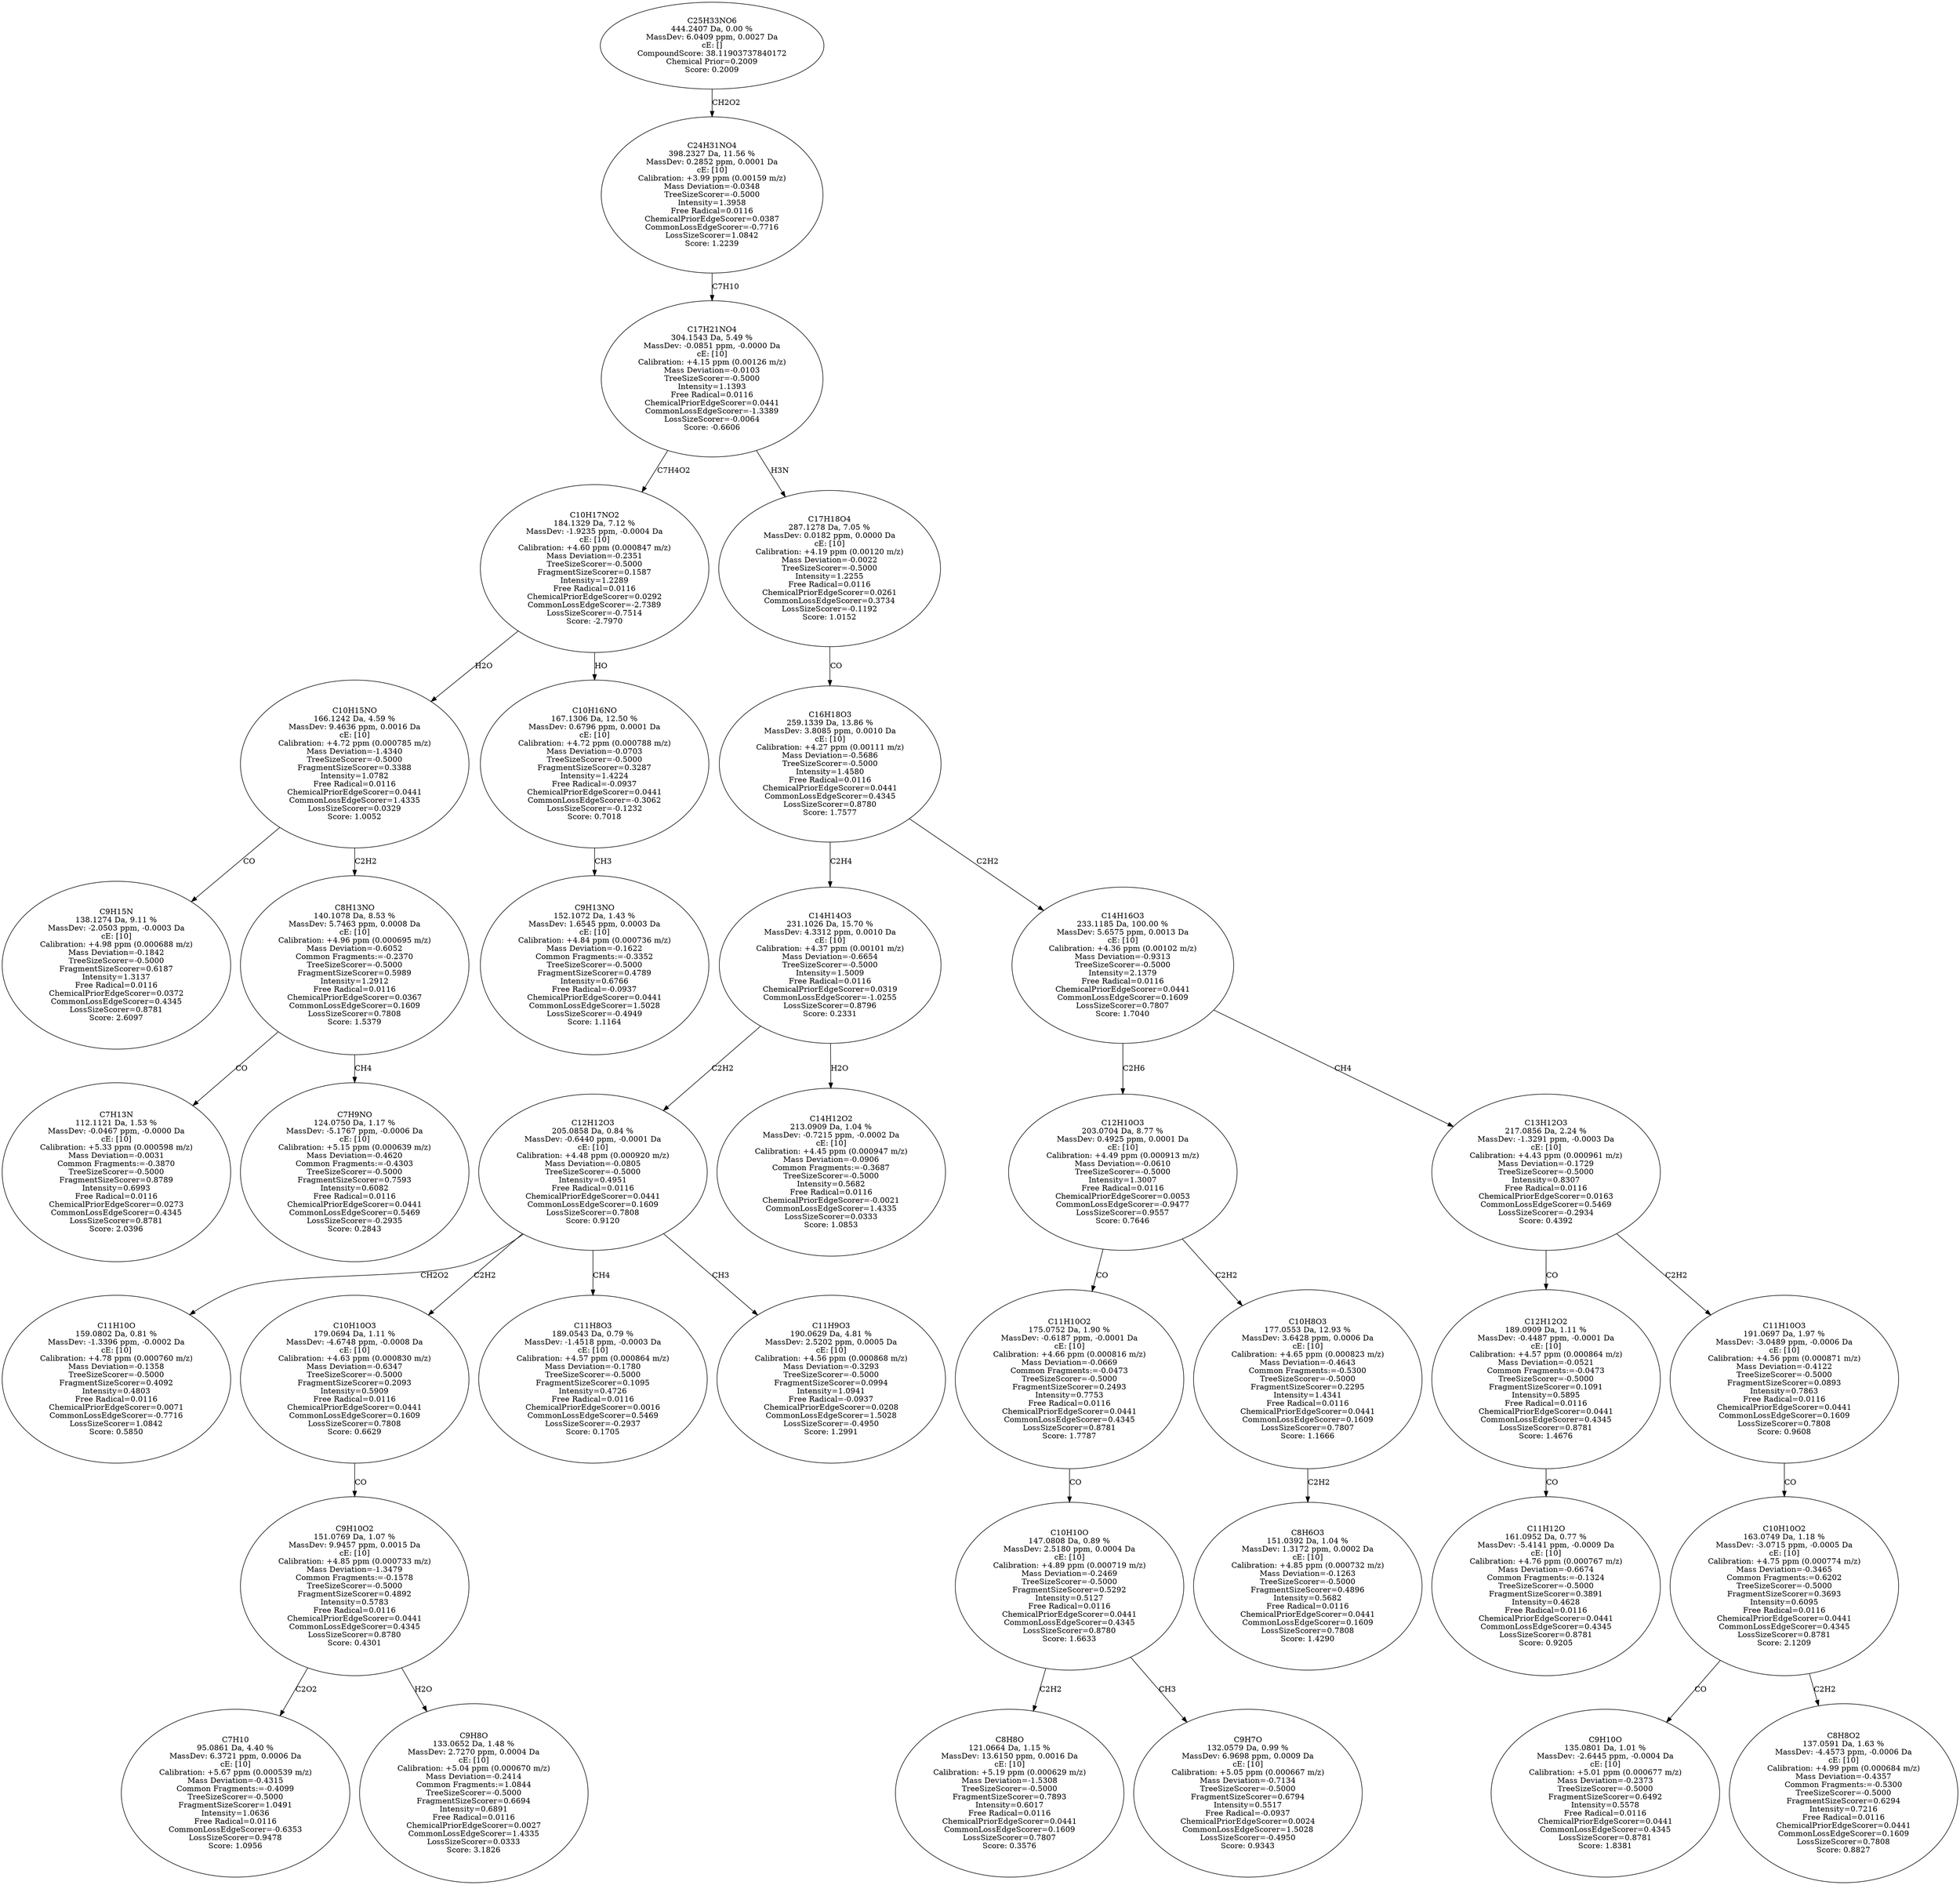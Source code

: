 strict digraph {
v1 [label="C9H15N\n138.1274 Da, 9.11 %\nMassDev: -2.0503 ppm, -0.0003 Da\ncE: [10]\nCalibration: +4.98 ppm (0.000688 m/z)\nMass Deviation=-0.1842\nTreeSizeScorer=-0.5000\nFragmentSizeScorer=0.6187\nIntensity=1.3137\nFree Radical=0.0116\nChemicalPriorEdgeScorer=0.0372\nCommonLossEdgeScorer=0.4345\nLossSizeScorer=0.8781\nScore: 2.6097"];
v2 [label="C7H13N\n112.1121 Da, 1.53 %\nMassDev: -0.0467 ppm, -0.0000 Da\ncE: [10]\nCalibration: +5.33 ppm (0.000598 m/z)\nMass Deviation=-0.0031\nCommon Fragments:=-0.3870\nTreeSizeScorer=-0.5000\nFragmentSizeScorer=0.8789\nIntensity=0.6993\nFree Radical=0.0116\nChemicalPriorEdgeScorer=0.0273\nCommonLossEdgeScorer=0.4345\nLossSizeScorer=0.8781\nScore: 2.0396"];
v3 [label="C7H9NO\n124.0750 Da, 1.17 %\nMassDev: -5.1767 ppm, -0.0006 Da\ncE: [10]\nCalibration: +5.15 ppm (0.000639 m/z)\nMass Deviation=-0.4620\nCommon Fragments:=-0.4303\nTreeSizeScorer=-0.5000\nFragmentSizeScorer=0.7593\nIntensity=0.6082\nFree Radical=0.0116\nChemicalPriorEdgeScorer=0.0441\nCommonLossEdgeScorer=0.5469\nLossSizeScorer=-0.2935\nScore: 0.2843"];
v4 [label="C8H13NO\n140.1078 Da, 8.53 %\nMassDev: 5.7463 ppm, 0.0008 Da\ncE: [10]\nCalibration: +4.96 ppm (0.000695 m/z)\nMass Deviation=-0.6052\nCommon Fragments:=-0.2370\nTreeSizeScorer=-0.5000\nFragmentSizeScorer=0.5989\nIntensity=1.2912\nFree Radical=0.0116\nChemicalPriorEdgeScorer=0.0367\nCommonLossEdgeScorer=0.1609\nLossSizeScorer=0.7808\nScore: 1.5379"];
v5 [label="C10H15NO\n166.1242 Da, 4.59 %\nMassDev: 9.4636 ppm, 0.0016 Da\ncE: [10]\nCalibration: +4.72 ppm (0.000785 m/z)\nMass Deviation=-1.4340\nTreeSizeScorer=-0.5000\nFragmentSizeScorer=0.3388\nIntensity=1.0782\nFree Radical=0.0116\nChemicalPriorEdgeScorer=0.0441\nCommonLossEdgeScorer=1.4335\nLossSizeScorer=0.0329\nScore: 1.0052"];
v6 [label="C9H13NO\n152.1072 Da, 1.43 %\nMassDev: 1.6545 ppm, 0.0003 Da\ncE: [10]\nCalibration: +4.84 ppm (0.000736 m/z)\nMass Deviation=-0.1622\nCommon Fragments:=-0.3352\nTreeSizeScorer=-0.5000\nFragmentSizeScorer=0.4789\nIntensity=0.6766\nFree Radical=-0.0937\nChemicalPriorEdgeScorer=0.0441\nCommonLossEdgeScorer=1.5028\nLossSizeScorer=-0.4949\nScore: 1.1164"];
v7 [label="C10H16NO\n167.1306 Da, 12.50 %\nMassDev: 0.6796 ppm, 0.0001 Da\ncE: [10]\nCalibration: +4.72 ppm (0.000788 m/z)\nMass Deviation=-0.0703\nTreeSizeScorer=-0.5000\nFragmentSizeScorer=0.3287\nIntensity=1.4224\nFree Radical=-0.0937\nChemicalPriorEdgeScorer=0.0441\nCommonLossEdgeScorer=-0.3062\nLossSizeScorer=-0.1232\nScore: 0.7018"];
v8 [label="C10H17NO2\n184.1329 Da, 7.12 %\nMassDev: -1.9235 ppm, -0.0004 Da\ncE: [10]\nCalibration: +4.60 ppm (0.000847 m/z)\nMass Deviation=-0.2351\nTreeSizeScorer=-0.5000\nFragmentSizeScorer=0.1587\nIntensity=1.2289\nFree Radical=0.0116\nChemicalPriorEdgeScorer=0.0292\nCommonLossEdgeScorer=-2.7389\nLossSizeScorer=-0.7514\nScore: -2.7970"];
v9 [label="C11H10O\n159.0802 Da, 0.81 %\nMassDev: -1.3396 ppm, -0.0002 Da\ncE: [10]\nCalibration: +4.78 ppm (0.000760 m/z)\nMass Deviation=-0.1358\nTreeSizeScorer=-0.5000\nFragmentSizeScorer=0.4092\nIntensity=0.4803\nFree Radical=0.0116\nChemicalPriorEdgeScorer=0.0071\nCommonLossEdgeScorer=-0.7716\nLossSizeScorer=1.0842\nScore: 0.5850"];
v10 [label="C7H10\n95.0861 Da, 4.40 %\nMassDev: 6.3721 ppm, 0.0006 Da\ncE: [10]\nCalibration: +5.67 ppm (0.000539 m/z)\nMass Deviation=-0.4315\nCommon Fragments:=-0.4099\nTreeSizeScorer=-0.5000\nFragmentSizeScorer=1.0491\nIntensity=1.0636\nFree Radical=0.0116\nCommonLossEdgeScorer=-0.6353\nLossSizeScorer=0.9478\nScore: 1.0956"];
v11 [label="C9H8O\n133.0652 Da, 1.48 %\nMassDev: 2.7270 ppm, 0.0004 Da\ncE: [10]\nCalibration: +5.04 ppm (0.000670 m/z)\nMass Deviation=-0.2414\nCommon Fragments:=1.0844\nTreeSizeScorer=-0.5000\nFragmentSizeScorer=0.6694\nIntensity=0.6891\nFree Radical=0.0116\nChemicalPriorEdgeScorer=0.0027\nCommonLossEdgeScorer=1.4335\nLossSizeScorer=0.0333\nScore: 3.1826"];
v12 [label="C9H10O2\n151.0769 Da, 1.07 %\nMassDev: 9.9457 ppm, 0.0015 Da\ncE: [10]\nCalibration: +4.85 ppm (0.000733 m/z)\nMass Deviation=-1.3479\nCommon Fragments:=-0.1578\nTreeSizeScorer=-0.5000\nFragmentSizeScorer=0.4892\nIntensity=0.5783\nFree Radical=0.0116\nChemicalPriorEdgeScorer=0.0441\nCommonLossEdgeScorer=0.4345\nLossSizeScorer=0.8780\nScore: 0.4301"];
v13 [label="C10H10O3\n179.0694 Da, 1.11 %\nMassDev: -4.6748 ppm, -0.0008 Da\ncE: [10]\nCalibration: +4.63 ppm (0.000830 m/z)\nMass Deviation=-0.6347\nTreeSizeScorer=-0.5000\nFragmentSizeScorer=0.2093\nIntensity=0.5909\nFree Radical=0.0116\nChemicalPriorEdgeScorer=0.0441\nCommonLossEdgeScorer=0.1609\nLossSizeScorer=0.7808\nScore: 0.6629"];
v14 [label="C11H8O3\n189.0543 Da, 0.79 %\nMassDev: -1.4518 ppm, -0.0003 Da\ncE: [10]\nCalibration: +4.57 ppm (0.000864 m/z)\nMass Deviation=-0.1780\nTreeSizeScorer=-0.5000\nFragmentSizeScorer=0.1095\nIntensity=0.4726\nFree Radical=0.0116\nChemicalPriorEdgeScorer=0.0016\nCommonLossEdgeScorer=0.5469\nLossSizeScorer=-0.2937\nScore: 0.1705"];
v15 [label="C11H9O3\n190.0629 Da, 4.81 %\nMassDev: 2.5202 ppm, 0.0005 Da\ncE: [10]\nCalibration: +4.56 ppm (0.000868 m/z)\nMass Deviation=-0.3293\nTreeSizeScorer=-0.5000\nFragmentSizeScorer=0.0994\nIntensity=1.0941\nFree Radical=-0.0937\nChemicalPriorEdgeScorer=0.0208\nCommonLossEdgeScorer=1.5028\nLossSizeScorer=-0.4950\nScore: 1.2991"];
v16 [label="C12H12O3\n205.0858 Da, 0.84 %\nMassDev: -0.6440 ppm, -0.0001 Da\ncE: [10]\nCalibration: +4.48 ppm (0.000920 m/z)\nMass Deviation=-0.0805\nTreeSizeScorer=-0.5000\nIntensity=0.4951\nFree Radical=0.0116\nChemicalPriorEdgeScorer=0.0441\nCommonLossEdgeScorer=0.1609\nLossSizeScorer=0.7808\nScore: 0.9120"];
v17 [label="C14H12O2\n213.0909 Da, 1.04 %\nMassDev: -0.7215 ppm, -0.0002 Da\ncE: [10]\nCalibration: +4.45 ppm (0.000947 m/z)\nMass Deviation=-0.0906\nCommon Fragments:=-0.3687\nTreeSizeScorer=-0.5000\nIntensity=0.5682\nFree Radical=0.0116\nChemicalPriorEdgeScorer=-0.0021\nCommonLossEdgeScorer=1.4335\nLossSizeScorer=0.0333\nScore: 1.0853"];
v18 [label="C14H14O3\n231.1026 Da, 15.70 %\nMassDev: 4.3312 ppm, 0.0010 Da\ncE: [10]\nCalibration: +4.37 ppm (0.00101 m/z)\nMass Deviation=-0.6654\nTreeSizeScorer=-0.5000\nIntensity=1.5009\nFree Radical=0.0116\nChemicalPriorEdgeScorer=0.0319\nCommonLossEdgeScorer=-1.0255\nLossSizeScorer=0.8796\nScore: 0.2331"];
v19 [label="C8H8O\n121.0664 Da, 1.15 %\nMassDev: 13.6150 ppm, 0.0016 Da\ncE: [10]\nCalibration: +5.19 ppm (0.000629 m/z)\nMass Deviation=-1.5308\nTreeSizeScorer=-0.5000\nFragmentSizeScorer=0.7893\nIntensity=0.6017\nFree Radical=0.0116\nChemicalPriorEdgeScorer=0.0441\nCommonLossEdgeScorer=0.1609\nLossSizeScorer=0.7807\nScore: 0.3576"];
v20 [label="C9H7O\n132.0579 Da, 0.99 %\nMassDev: 6.9698 ppm, 0.0009 Da\ncE: [10]\nCalibration: +5.05 ppm (0.000667 m/z)\nMass Deviation=-0.7134\nTreeSizeScorer=-0.5000\nFragmentSizeScorer=0.6794\nIntensity=0.5517\nFree Radical=-0.0937\nChemicalPriorEdgeScorer=0.0024\nCommonLossEdgeScorer=1.5028\nLossSizeScorer=-0.4950\nScore: 0.9343"];
v21 [label="C10H10O\n147.0808 Da, 0.89 %\nMassDev: 2.5180 ppm, 0.0004 Da\ncE: [10]\nCalibration: +4.89 ppm (0.000719 m/z)\nMass Deviation=-0.2469\nTreeSizeScorer=-0.5000\nFragmentSizeScorer=0.5292\nIntensity=0.5127\nFree Radical=0.0116\nChemicalPriorEdgeScorer=0.0441\nCommonLossEdgeScorer=0.4345\nLossSizeScorer=0.8780\nScore: 1.6633"];
v22 [label="C11H10O2\n175.0752 Da, 1.90 %\nMassDev: -0.6187 ppm, -0.0001 Da\ncE: [10]\nCalibration: +4.66 ppm (0.000816 m/z)\nMass Deviation=-0.0669\nCommon Fragments:=-0.0473\nTreeSizeScorer=-0.5000\nFragmentSizeScorer=0.2493\nIntensity=0.7753\nFree Radical=0.0116\nChemicalPriorEdgeScorer=0.0441\nCommonLossEdgeScorer=0.4345\nLossSizeScorer=0.8781\nScore: 1.7787"];
v23 [label="C8H6O3\n151.0392 Da, 1.04 %\nMassDev: 1.3172 ppm, 0.0002 Da\ncE: [10]\nCalibration: +4.85 ppm (0.000732 m/z)\nMass Deviation=-0.1263\nTreeSizeScorer=-0.5000\nFragmentSizeScorer=0.4896\nIntensity=0.5682\nFree Radical=0.0116\nChemicalPriorEdgeScorer=0.0441\nCommonLossEdgeScorer=0.1609\nLossSizeScorer=0.7808\nScore: 1.4290"];
v24 [label="C10H8O3\n177.0553 Da, 12.93 %\nMassDev: 3.6428 ppm, 0.0006 Da\ncE: [10]\nCalibration: +4.65 ppm (0.000823 m/z)\nMass Deviation=-0.4643\nCommon Fragments:=-0.5300\nTreeSizeScorer=-0.5000\nFragmentSizeScorer=0.2295\nIntensity=1.4341\nFree Radical=0.0116\nChemicalPriorEdgeScorer=0.0441\nCommonLossEdgeScorer=0.1609\nLossSizeScorer=0.7807\nScore: 1.1666"];
v25 [label="C12H10O3\n203.0704 Da, 8.77 %\nMassDev: 0.4925 ppm, 0.0001 Da\ncE: [10]\nCalibration: +4.49 ppm (0.000913 m/z)\nMass Deviation=-0.0610\nTreeSizeScorer=-0.5000\nIntensity=1.3007\nFree Radical=0.0116\nChemicalPriorEdgeScorer=0.0053\nCommonLossEdgeScorer=-0.9477\nLossSizeScorer=0.9557\nScore: 0.7646"];
v26 [label="C11H12O\n161.0952 Da, 0.77 %\nMassDev: -5.4141 ppm, -0.0009 Da\ncE: [10]\nCalibration: +4.76 ppm (0.000767 m/z)\nMass Deviation=-0.6674\nCommon Fragments:=-0.1324\nTreeSizeScorer=-0.5000\nFragmentSizeScorer=0.3891\nIntensity=0.4628\nFree Radical=0.0116\nChemicalPriorEdgeScorer=0.0441\nCommonLossEdgeScorer=0.4345\nLossSizeScorer=0.8781\nScore: 0.9205"];
v27 [label="C12H12O2\n189.0909 Da, 1.11 %\nMassDev: -0.4487 ppm, -0.0001 Da\ncE: [10]\nCalibration: +4.57 ppm (0.000864 m/z)\nMass Deviation=-0.0521\nCommon Fragments:=-0.0473\nTreeSizeScorer=-0.5000\nFragmentSizeScorer=0.1091\nIntensity=0.5895\nFree Radical=0.0116\nChemicalPriorEdgeScorer=0.0441\nCommonLossEdgeScorer=0.4345\nLossSizeScorer=0.8781\nScore: 1.4676"];
v28 [label="C9H10O\n135.0801 Da, 1.01 %\nMassDev: -2.6445 ppm, -0.0004 Da\ncE: [10]\nCalibration: +5.01 ppm (0.000677 m/z)\nMass Deviation=-0.2373\nTreeSizeScorer=-0.5000\nFragmentSizeScorer=0.6492\nIntensity=0.5578\nFree Radical=0.0116\nChemicalPriorEdgeScorer=0.0441\nCommonLossEdgeScorer=0.4345\nLossSizeScorer=0.8781\nScore: 1.8381"];
v29 [label="C8H8O2\n137.0591 Da, 1.63 %\nMassDev: -4.4573 ppm, -0.0006 Da\ncE: [10]\nCalibration: +4.99 ppm (0.000684 m/z)\nMass Deviation=-0.4357\nCommon Fragments:=-0.5300\nTreeSizeScorer=-0.5000\nFragmentSizeScorer=0.6294\nIntensity=0.7216\nFree Radical=0.0116\nChemicalPriorEdgeScorer=0.0441\nCommonLossEdgeScorer=0.1609\nLossSizeScorer=0.7808\nScore: 0.8827"];
v30 [label="C10H10O2\n163.0749 Da, 1.18 %\nMassDev: -3.0715 ppm, -0.0005 Da\ncE: [10]\nCalibration: +4.75 ppm (0.000774 m/z)\nMass Deviation=-0.3465\nCommon Fragments:=0.6202\nTreeSizeScorer=-0.5000\nFragmentSizeScorer=0.3693\nIntensity=0.6095\nFree Radical=0.0116\nChemicalPriorEdgeScorer=0.0441\nCommonLossEdgeScorer=0.4345\nLossSizeScorer=0.8781\nScore: 2.1209"];
v31 [label="C11H10O3\n191.0697 Da, 1.97 %\nMassDev: -3.0489 ppm, -0.0006 Da\ncE: [10]\nCalibration: +4.56 ppm (0.000871 m/z)\nMass Deviation=-0.4122\nTreeSizeScorer=-0.5000\nFragmentSizeScorer=0.0893\nIntensity=0.7863\nFree Radical=0.0116\nChemicalPriorEdgeScorer=0.0441\nCommonLossEdgeScorer=0.1609\nLossSizeScorer=0.7808\nScore: 0.9608"];
v32 [label="C13H12O3\n217.0856 Da, 2.24 %\nMassDev: -1.3291 ppm, -0.0003 Da\ncE: [10]\nCalibration: +4.43 ppm (0.000961 m/z)\nMass Deviation=-0.1729\nTreeSizeScorer=-0.5000\nIntensity=0.8307\nFree Radical=0.0116\nChemicalPriorEdgeScorer=0.0163\nCommonLossEdgeScorer=0.5469\nLossSizeScorer=-0.2934\nScore: 0.4392"];
v33 [label="C14H16O3\n233.1185 Da, 100.00 %\nMassDev: 5.6575 ppm, 0.0013 Da\ncE: [10]\nCalibration: +4.36 ppm (0.00102 m/z)\nMass Deviation=-0.9313\nTreeSizeScorer=-0.5000\nIntensity=2.1379\nFree Radical=0.0116\nChemicalPriorEdgeScorer=0.0441\nCommonLossEdgeScorer=0.1609\nLossSizeScorer=0.7807\nScore: 1.7040"];
v34 [label="C16H18O3\n259.1339 Da, 13.86 %\nMassDev: 3.8085 ppm, 0.0010 Da\ncE: [10]\nCalibration: +4.27 ppm (0.00111 m/z)\nMass Deviation=-0.5686\nTreeSizeScorer=-0.5000\nIntensity=1.4580\nFree Radical=0.0116\nChemicalPriorEdgeScorer=0.0441\nCommonLossEdgeScorer=0.4345\nLossSizeScorer=0.8780\nScore: 1.7577"];
v35 [label="C17H18O4\n287.1278 Da, 7.05 %\nMassDev: 0.0182 ppm, 0.0000 Da\ncE: [10]\nCalibration: +4.19 ppm (0.00120 m/z)\nMass Deviation=-0.0022\nTreeSizeScorer=-0.5000\nIntensity=1.2255\nFree Radical=0.0116\nChemicalPriorEdgeScorer=0.0261\nCommonLossEdgeScorer=0.3734\nLossSizeScorer=-0.1192\nScore: 1.0152"];
v36 [label="C17H21NO4\n304.1543 Da, 5.49 %\nMassDev: -0.0851 ppm, -0.0000 Da\ncE: [10]\nCalibration: +4.15 ppm (0.00126 m/z)\nMass Deviation=-0.0103\nTreeSizeScorer=-0.5000\nIntensity=1.1393\nFree Radical=0.0116\nChemicalPriorEdgeScorer=0.0441\nCommonLossEdgeScorer=-1.3389\nLossSizeScorer=-0.0064\nScore: -0.6606"];
v37 [label="C24H31NO4\n398.2327 Da, 11.56 %\nMassDev: 0.2852 ppm, 0.0001 Da\ncE: [10]\nCalibration: +3.99 ppm (0.00159 m/z)\nMass Deviation=-0.0348\nTreeSizeScorer=-0.5000\nIntensity=1.3958\nFree Radical=0.0116\nChemicalPriorEdgeScorer=0.0387\nCommonLossEdgeScorer=-0.7716\nLossSizeScorer=1.0842\nScore: 1.2239"];
v38 [label="C25H33NO6\n444.2407 Da, 0.00 %\nMassDev: 6.0409 ppm, 0.0027 Da\ncE: []\nCompoundScore: 38.11903737840172\nChemical Prior=0.2009\nScore: 0.2009"];
v5 -> v1 [label="CO"];
v4 -> v2 [label="CO"];
v4 -> v3 [label="CH4"];
v5 -> v4 [label="C2H2"];
v8 -> v5 [label="H2O"];
v7 -> v6 [label="CH3"];
v8 -> v7 [label="HO"];
v36 -> v8 [label="C7H4O2"];
v16 -> v9 [label="CH2O2"];
v12 -> v10 [label="C2O2"];
v12 -> v11 [label="H2O"];
v13 -> v12 [label="CO"];
v16 -> v13 [label="C2H2"];
v16 -> v14 [label="CH4"];
v16 -> v15 [label="CH3"];
v18 -> v16 [label="C2H2"];
v18 -> v17 [label="H2O"];
v34 -> v18 [label="C2H4"];
v21 -> v19 [label="C2H2"];
v21 -> v20 [label="CH3"];
v22 -> v21 [label="CO"];
v25 -> v22 [label="CO"];
v24 -> v23 [label="C2H2"];
v25 -> v24 [label="C2H2"];
v33 -> v25 [label="C2H6"];
v27 -> v26 [label="CO"];
v32 -> v27 [label="CO"];
v30 -> v28 [label="CO"];
v30 -> v29 [label="C2H2"];
v31 -> v30 [label="CO"];
v32 -> v31 [label="C2H2"];
v33 -> v32 [label="CH4"];
v34 -> v33 [label="C2H2"];
v35 -> v34 [label="CO"];
v36 -> v35 [label="H3N"];
v37 -> v36 [label="C7H10"];
v38 -> v37 [label="CH2O2"];
}